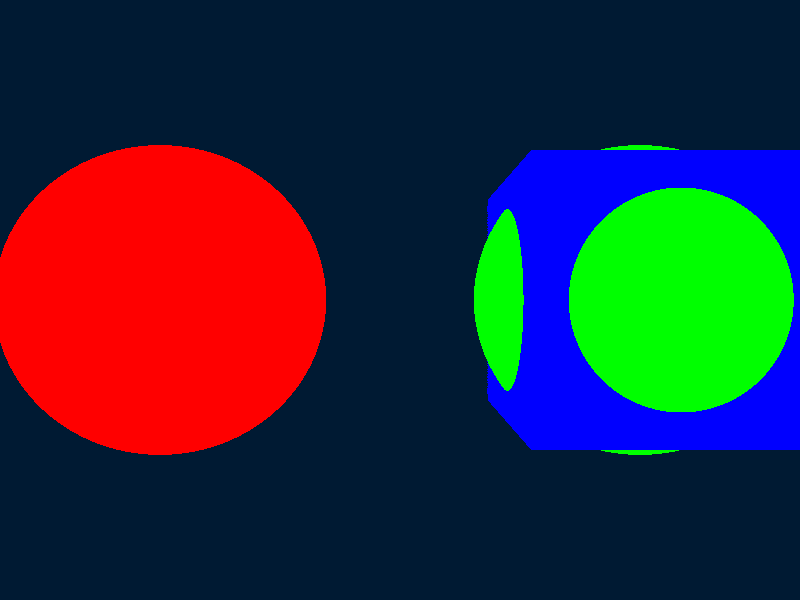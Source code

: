 /*************************************************************************
 * Copyright (C) 2010 Tavian Barnes <tavianator@gmail.com>               *
 *                                                                       *
 * This file is part of The Dimension Test Suite.                        *
 *                                                                       *
 * The Dimension Test Suite is free software; you can redistribute it    *
 * and/or modify it under the terms of the GNU General Public License as *
 * published by the Free Software Foundation; either version 3 of the    *
 * License, or (at your option) any later version.                       *
 *                                                                       *
 * The Dimension Test Suite is distributed in the hope that it will be   *
 * useful, but WITHOUT ANY WARRANTY; without even the implied warranty   *
 * of MERCHANTABILITY or FITNESS FOR A PARTICULAR PURPOSE.  See the GNU  *
 * General Public License for more details.                              *
 *                                                                       *
 * You should have received a copy of the GNU General Public License     *
 * along with this program.  If not, see <http://www.gnu.org/licenses/>. *
 *************************************************************************/

// Test constructive solid geometry

camera {
  perspective
  location -4*z
  right    x*image_width/image_height
  look_at  0
}

background {
  color rgbf <0, 0.1, 0.2, 0.1>
}

/* One-object unions */

union {
  sphere {
    -1.5*x, 1
    pigment { color red 1 }
  }
}

union {
  light_source {
    20*y, color rgb 0.5
  }
}

/* CSG with lights */
difference {
  light_source {
    -15*x, color rgb 0.5
  }
  sphere {
    1.5*x - 20*y, 1
    pigment { color green 1 }
  }
  light_source {
    15*x, color rgb 0.5
  }
  box {
    <0.7, -20.8, -0.8>, <2.3, -19.2, 0.8>
    pigment { color blue 1 }
  }
  translate 20*y
}
